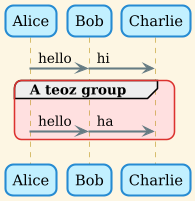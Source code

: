 ' Do not edit
' Theme Gallery
' autogenerated by script
'
@startuml
!theme sunlust
!pragma teoz true
Alice -> Bob : hello
& Bob -> Charlie : hi
group A teoz group
Alice -> Bob : hello
& Bob -> Charlie : ha
end
@enduml
